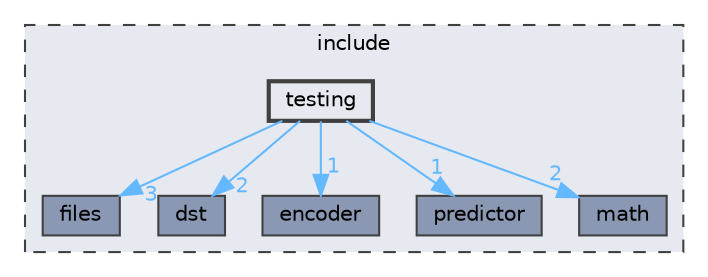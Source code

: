 digraph "include/testing"
{
 // LATEX_PDF_SIZE
  bgcolor="transparent";
  edge [fontname=Helvetica,fontsize=10,labelfontname=Helvetica,labelfontsize=10];
  node [fontname=Helvetica,fontsize=10,shape=box,height=0.2,width=0.4];
  compound=true
  subgraph clusterdir_d44c64559bbebec7f509842c48db8b23 {
    graph [ bgcolor="#e6e9ef", pencolor="grey25", label="include", fontname=Helvetica,fontsize=10 style="filled,dashed", URL="dir_d44c64559bbebec7f509842c48db8b23.html",tooltip=""]
  dir_70468730f0c354a354bfa0a2dbc63183 [label="files", fillcolor="#8a98b4", color="grey25", style="filled", URL="dir_70468730f0c354a354bfa0a2dbc63183.html",tooltip=""];
  dir_895dbb3563cbc00b89d480ddc20be1a2 [label="dst", fillcolor="#8a98b4", color="grey25", style="filled", URL="dir_895dbb3563cbc00b89d480ddc20be1a2.html",tooltip=""];
  dir_acb9e55bfefdf4d43f13fff6aa240ad7 [label="encoder", fillcolor="#8a98b4", color="grey25", style="filled", URL="dir_acb9e55bfefdf4d43f13fff6aa240ad7.html",tooltip=""];
  dir_bcb0e1c297d4eac1568cd8ae7fb42a08 [label="predictor", fillcolor="#8a98b4", color="grey25", style="filled", URL="dir_bcb0e1c297d4eac1568cd8ae7fb42a08.html",tooltip=""];
  dir_fba38f648377aa56ae5d69782adf9e53 [label="math", fillcolor="#8a98b4", color="grey25", style="filled", URL="dir_fba38f648377aa56ae5d69782adf9e53.html",tooltip=""];
  dir_a8f5dd5631cff2e293db83b46625e3aa [label="testing", fillcolor="#e6e9ef", color="grey25", style="filled,bold", URL="dir_a8f5dd5631cff2e293db83b46625e3aa.html",tooltip=""];
  }
  dir_a8f5dd5631cff2e293db83b46625e3aa->dir_70468730f0c354a354bfa0a2dbc63183 [headlabel="3", labeldistance=1.5 headhref="dir_000026_000013.html" href="dir_000026_000013.html" color="steelblue1" fontcolor="steelblue1"];
  dir_a8f5dd5631cff2e293db83b46625e3aa->dir_895dbb3563cbc00b89d480ddc20be1a2 [headlabel="2", labeldistance=1.5 headhref="dir_000026_000011.html" href="dir_000026_000011.html" color="steelblue1" fontcolor="steelblue1"];
  dir_a8f5dd5631cff2e293db83b46625e3aa->dir_acb9e55bfefdf4d43f13fff6aa240ad7 [headlabel="1", labeldistance=1.5 headhref="dir_000026_000012.html" href="dir_000026_000012.html" color="steelblue1" fontcolor="steelblue1"];
  dir_a8f5dd5631cff2e293db83b46625e3aa->dir_bcb0e1c297d4eac1568cd8ae7fb42a08 [headlabel="1", labeldistance=1.5 headhref="dir_000026_000020.html" href="dir_000026_000020.html" color="steelblue1" fontcolor="steelblue1"];
  dir_a8f5dd5631cff2e293db83b46625e3aa->dir_fba38f648377aa56ae5d69782adf9e53 [headlabel="2", labeldistance=1.5 headhref="dir_000026_000019.html" href="dir_000026_000019.html" color="steelblue1" fontcolor="steelblue1"];
}
